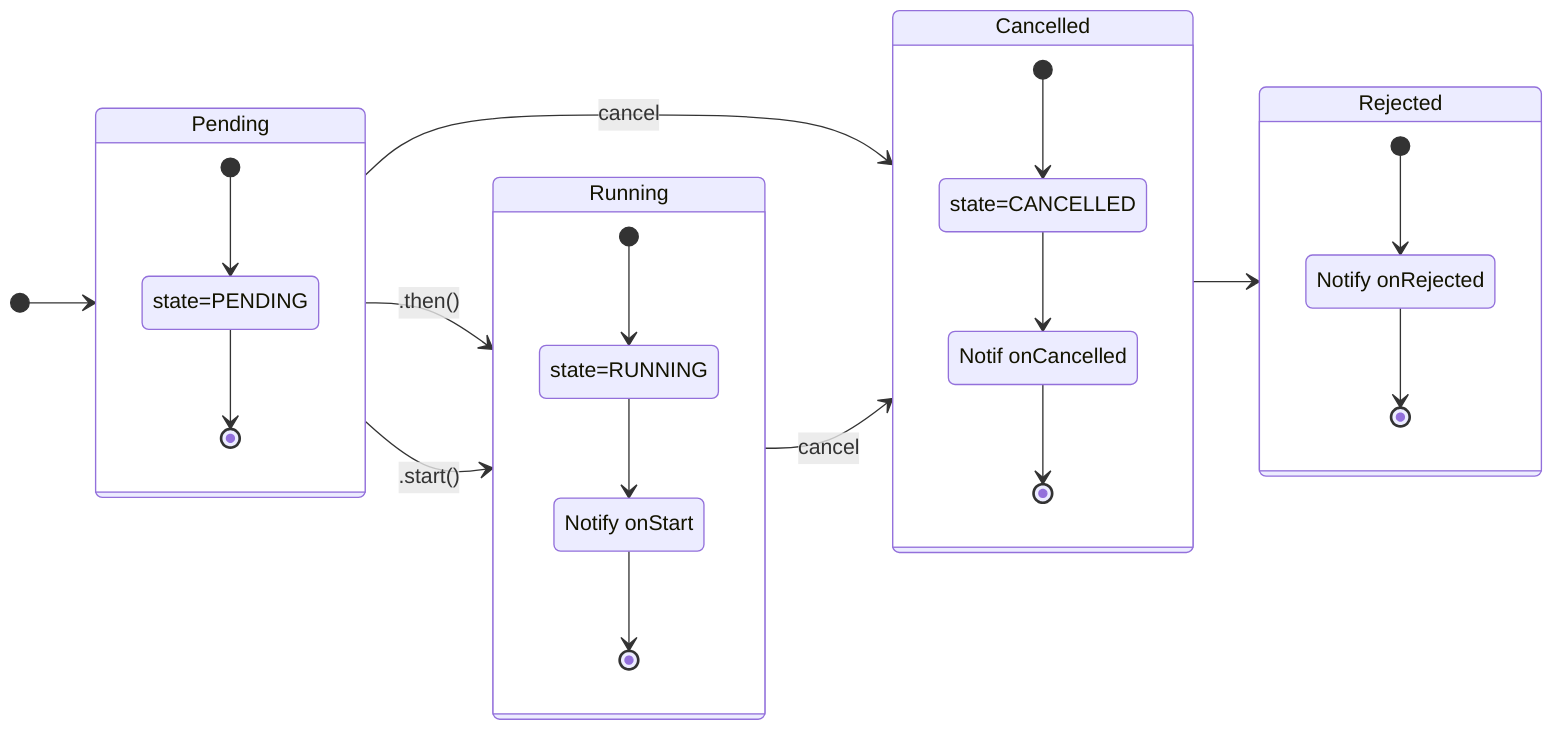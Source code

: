 stateDiagram-v2
    direction LR

    [*] --> Pending
    Pending --> Running : .then()
    Pending --> Running : .start()
    Pending --> Cancelled : cancel
    Running --> Cancelled : cancel
    Cancelled --> Rejected

    state Pending {
      [*] --> state=PENDING
      state=PENDING --> [*]
    }

    state Running {
      [*] --> state=RUNNING
      state=RUNNING --> NotifyStarted
      NotifyStarted --> [*]
      NotifyStarted : Notify onStart
    }
    state Rejected {
      [*] --> NotifyRejected
      NotifyRejected --> [*]
      NotifyRejected : Notify onRejected
    }

    state Cancelled {
      [*] --> state=CANCELLED
      state=CANCELLED --> NotifyCancelled
      NotifyCancelled --> [*]
      NotifyCancelled: Notif onCancelled
    }